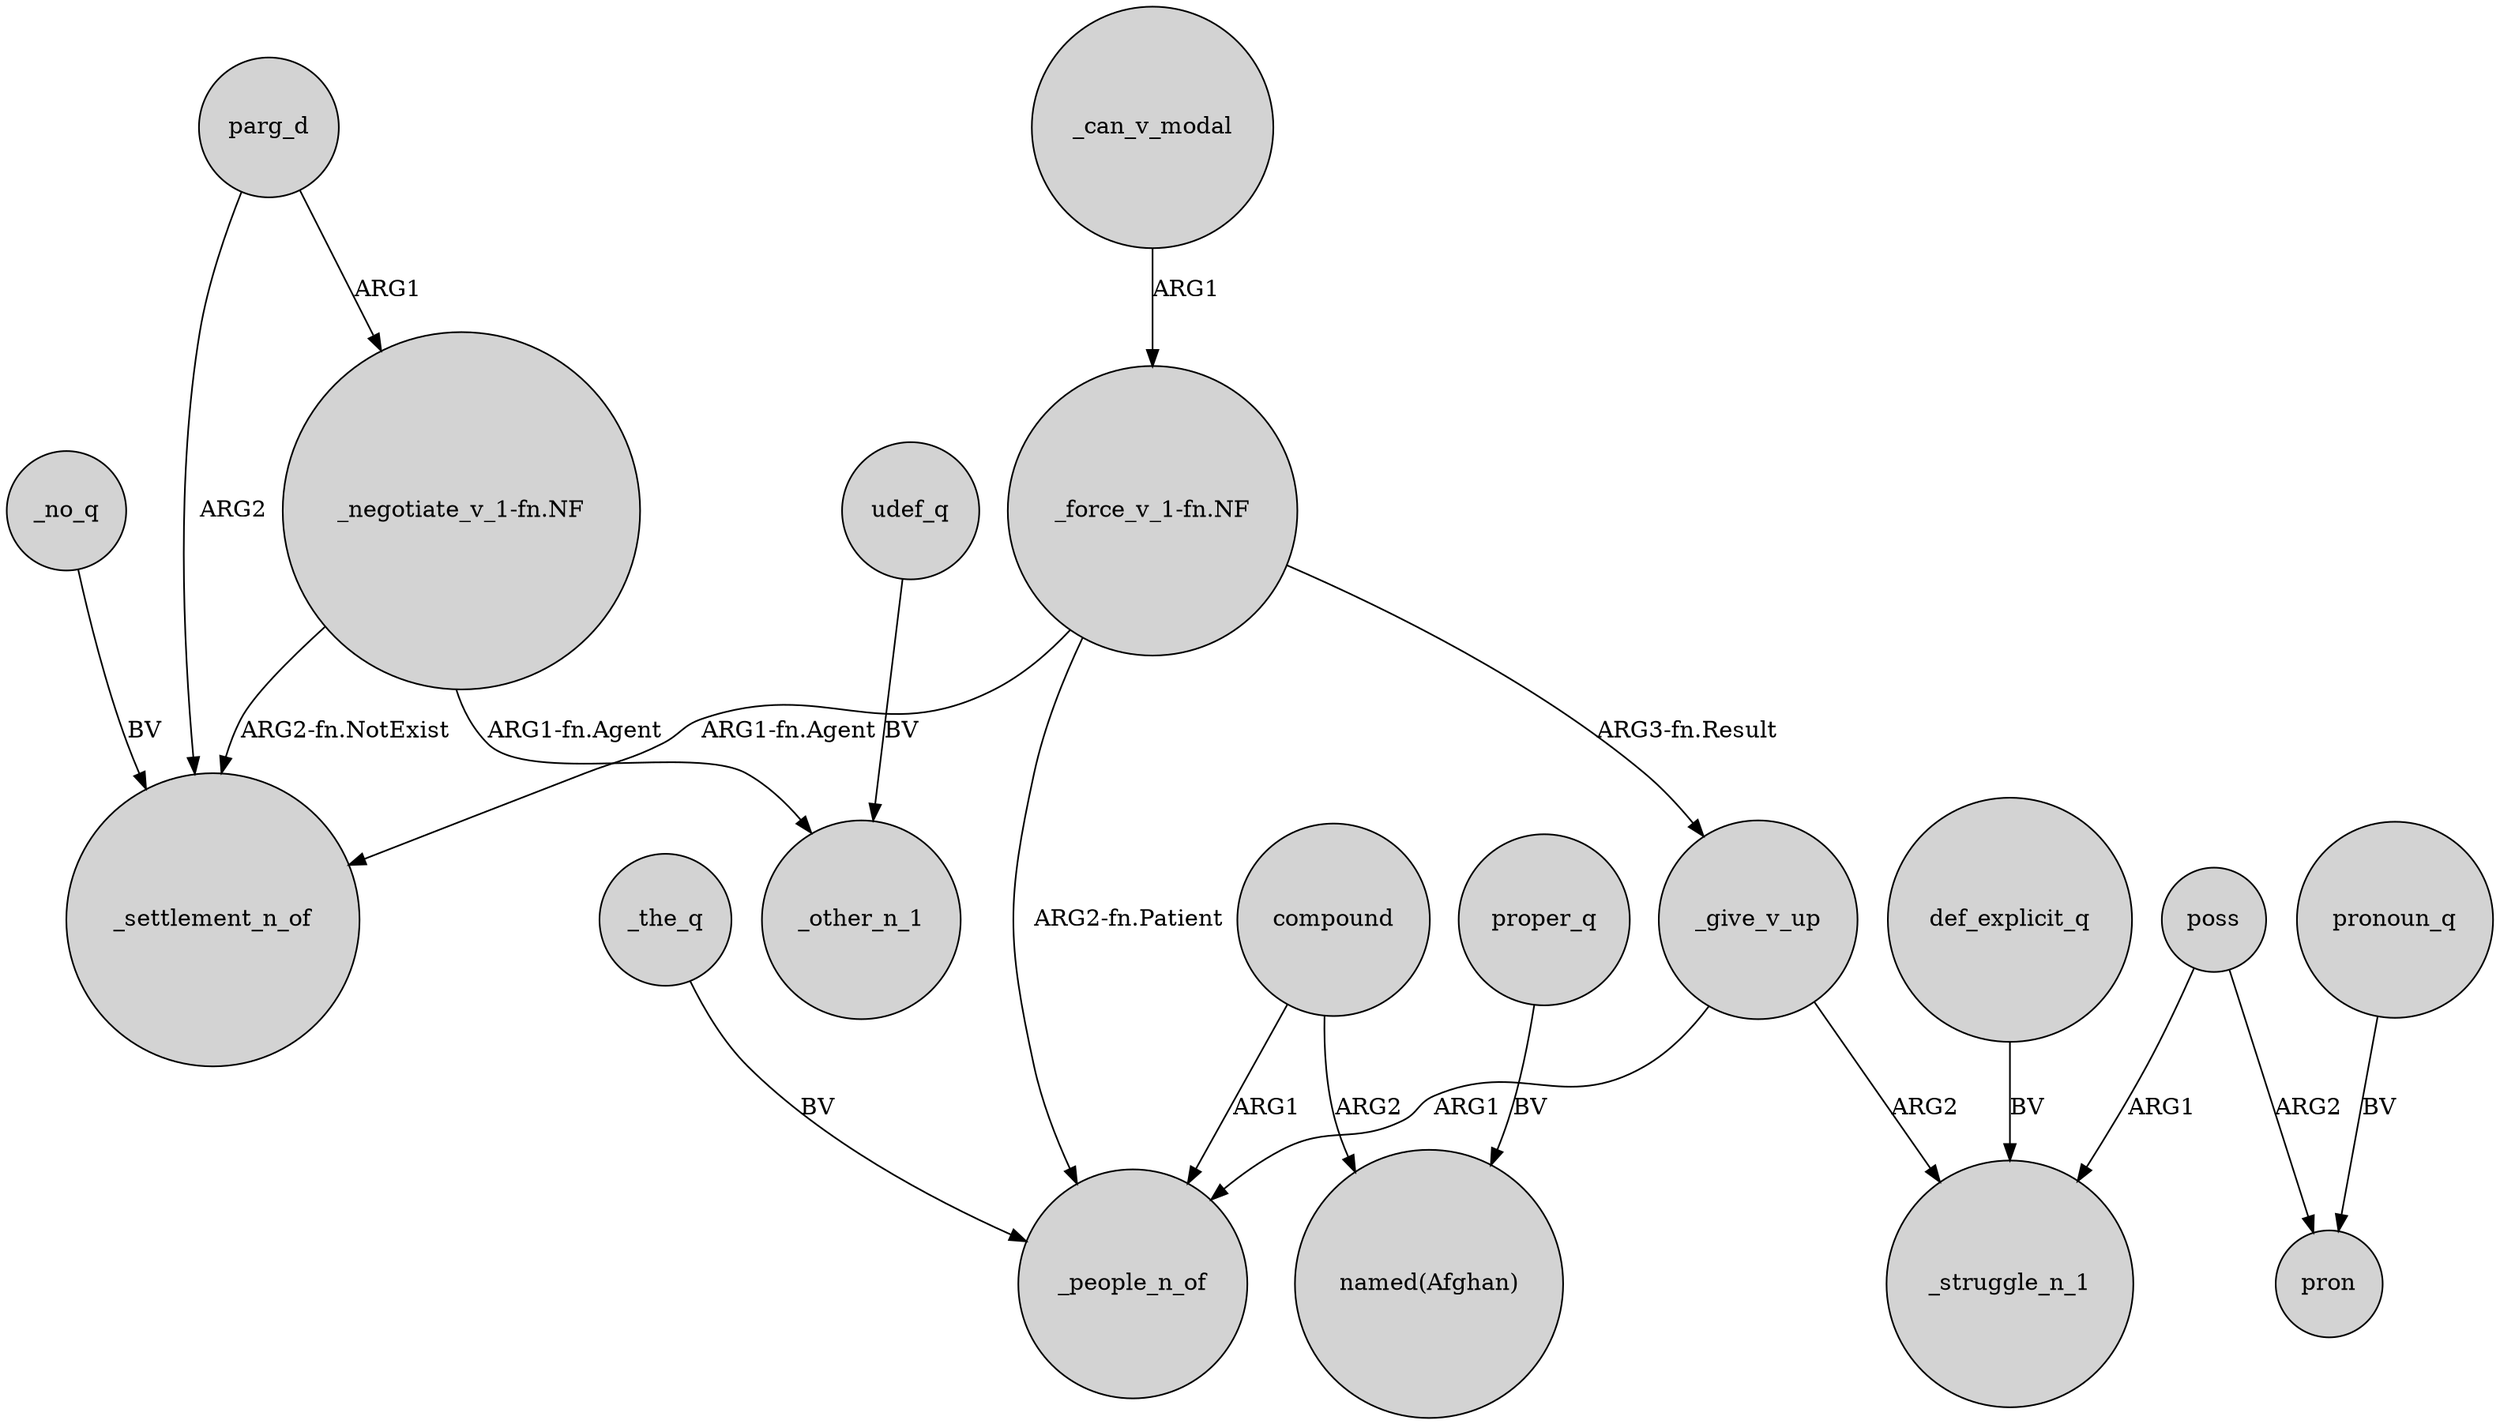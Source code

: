 digraph {
	node [shape=circle style=filled]
	"_negotiate_v_1-fn.NF" -> _settlement_n_of [label="ARG2-fn.NotExist"]
	compound -> "named(Afghan)" [label=ARG2]
	poss -> pron [label=ARG2]
	poss -> _struggle_n_1 [label=ARG1]
	proper_q -> "named(Afghan)" [label=BV]
	udef_q -> _other_n_1 [label=BV]
	pronoun_q -> pron [label=BV]
	def_explicit_q -> _struggle_n_1 [label=BV]
	"_force_v_1-fn.NF" -> _people_n_of [label="ARG2-fn.Patient"]
	_can_v_modal -> "_force_v_1-fn.NF" [label=ARG1]
	_no_q -> _settlement_n_of [label=BV]
	"_force_v_1-fn.NF" -> _settlement_n_of [label="ARG1-fn.Agent"]
	"_negotiate_v_1-fn.NF" -> _other_n_1 [label="ARG1-fn.Agent"]
	compound -> _people_n_of [label=ARG1]
	_give_v_up -> _people_n_of [label=ARG1]
	"_force_v_1-fn.NF" -> _give_v_up [label="ARG3-fn.Result"]
	_give_v_up -> _struggle_n_1 [label=ARG2]
	parg_d -> "_negotiate_v_1-fn.NF" [label=ARG1]
	_the_q -> _people_n_of [label=BV]
	parg_d -> _settlement_n_of [label=ARG2]
}
